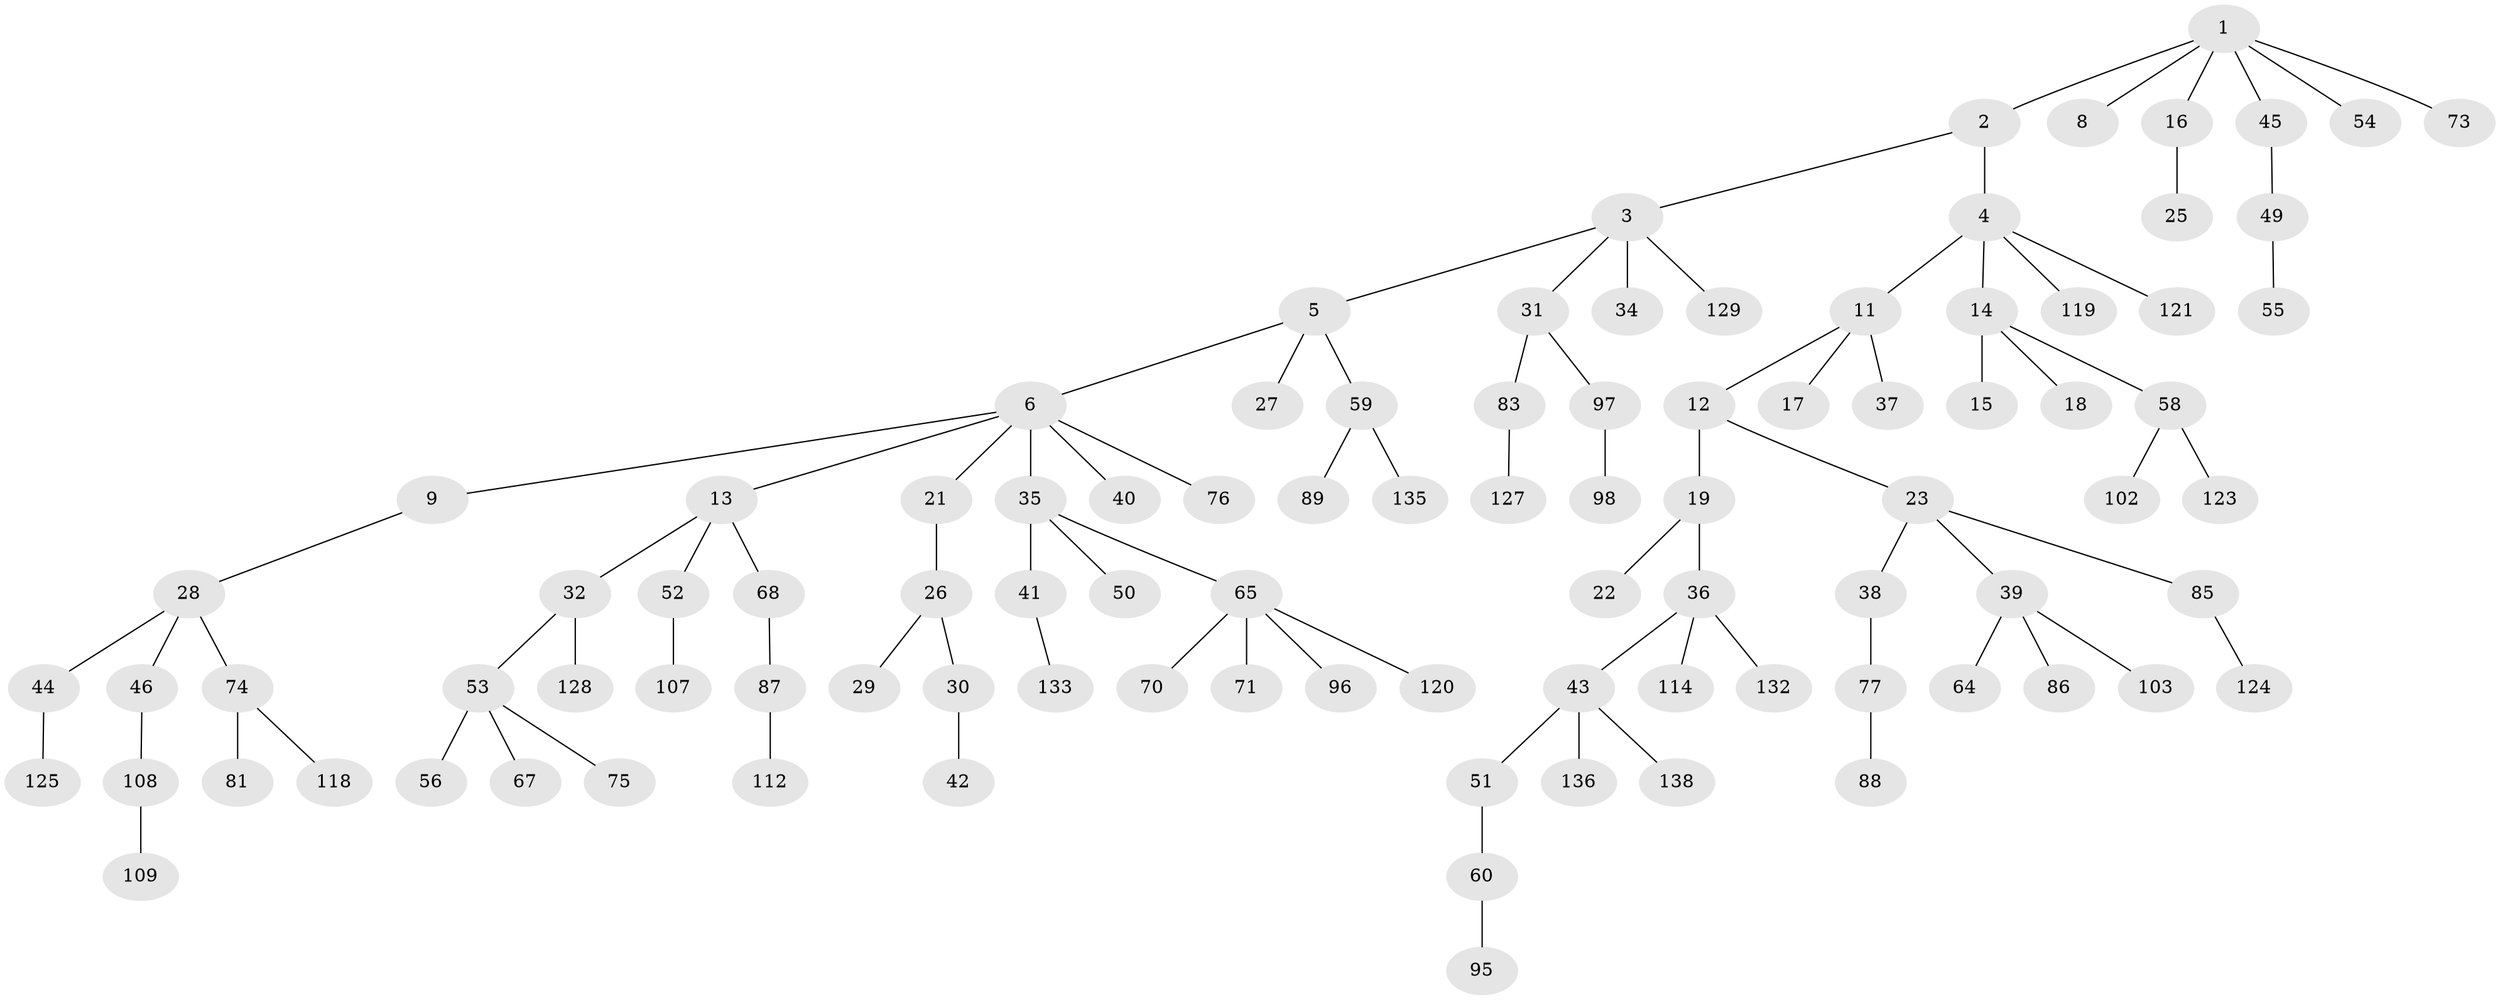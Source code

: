 // original degree distribution, {4: 0.10144927536231885, 5: 0.050724637681159424, 7: 0.007246376811594203, 1: 0.5072463768115942, 3: 0.10144927536231885, 2: 0.2318840579710145}
// Generated by graph-tools (version 1.1) at 2025/11/02/27/25 16:11:25]
// undirected, 96 vertices, 95 edges
graph export_dot {
graph [start="1"]
  node [color=gray90,style=filled];
  1 [super="+7"];
  2 [super="+57"];
  3 [super="+20"];
  4 [super="+10"];
  5 [super="+104"];
  6 [super="+24"];
  8;
  9 [super="+61"];
  11 [super="+117"];
  12 [super="+101"];
  13;
  14 [super="+91"];
  15 [super="+79"];
  16 [super="+72"];
  17;
  18 [super="+122"];
  19 [super="+131"];
  21;
  22;
  23 [super="+63"];
  25;
  26 [super="+82"];
  27;
  28 [super="+48"];
  29;
  30;
  31 [super="+47"];
  32 [super="+33"];
  34;
  35 [super="+84"];
  36 [super="+80"];
  37 [super="+111"];
  38;
  39 [super="+62"];
  40;
  41;
  42 [super="+78"];
  43;
  44 [super="+90"];
  45;
  46;
  49 [super="+106"];
  50;
  51 [super="+126"];
  52 [super="+93"];
  53;
  54;
  55;
  56;
  58 [super="+94"];
  59 [super="+66"];
  60;
  64 [super="+134"];
  65 [super="+69"];
  67 [super="+113"];
  68;
  70;
  71 [super="+99"];
  73;
  74 [super="+105"];
  75;
  76;
  77 [super="+100"];
  81;
  83 [super="+116"];
  85 [super="+92"];
  86 [super="+130"];
  87;
  88;
  89 [super="+137"];
  95 [super="+115"];
  96;
  97;
  98;
  102;
  103;
  107;
  108;
  109 [super="+110"];
  112;
  114;
  118;
  119;
  120;
  121;
  123;
  124;
  125;
  127;
  128;
  129;
  132;
  133;
  135;
  136;
  138;
  1 -- 2;
  1 -- 45;
  1 -- 54;
  1 -- 8;
  1 -- 16;
  1 -- 73;
  2 -- 3;
  2 -- 4;
  3 -- 5;
  3 -- 31;
  3 -- 129;
  3 -- 34;
  4 -- 14;
  4 -- 119;
  4 -- 121;
  4 -- 11;
  5 -- 6;
  5 -- 27;
  5 -- 59;
  6 -- 9;
  6 -- 13;
  6 -- 21;
  6 -- 40;
  6 -- 76;
  6 -- 35;
  9 -- 28;
  11 -- 12;
  11 -- 17;
  11 -- 37;
  12 -- 19;
  12 -- 23;
  13 -- 32;
  13 -- 52;
  13 -- 68;
  14 -- 15;
  14 -- 18;
  14 -- 58;
  16 -- 25;
  19 -- 22;
  19 -- 36;
  21 -- 26;
  23 -- 38;
  23 -- 39;
  23 -- 85;
  26 -- 29;
  26 -- 30;
  28 -- 44;
  28 -- 46;
  28 -- 74;
  30 -- 42;
  31 -- 97;
  31 -- 83;
  32 -- 53;
  32 -- 128;
  35 -- 41;
  35 -- 50;
  35 -- 65;
  36 -- 43;
  36 -- 114;
  36 -- 132;
  38 -- 77;
  39 -- 103;
  39 -- 64;
  39 -- 86;
  41 -- 133;
  43 -- 51;
  43 -- 136;
  43 -- 138;
  44 -- 125;
  45 -- 49;
  46 -- 108;
  49 -- 55;
  51 -- 60;
  52 -- 107;
  53 -- 56;
  53 -- 67;
  53 -- 75;
  58 -- 102;
  58 -- 123;
  59 -- 89;
  59 -- 135;
  60 -- 95;
  65 -- 96;
  65 -- 120;
  65 -- 70;
  65 -- 71;
  68 -- 87;
  74 -- 81;
  74 -- 118;
  77 -- 88;
  83 -- 127;
  85 -- 124;
  87 -- 112;
  97 -- 98;
  108 -- 109;
}
